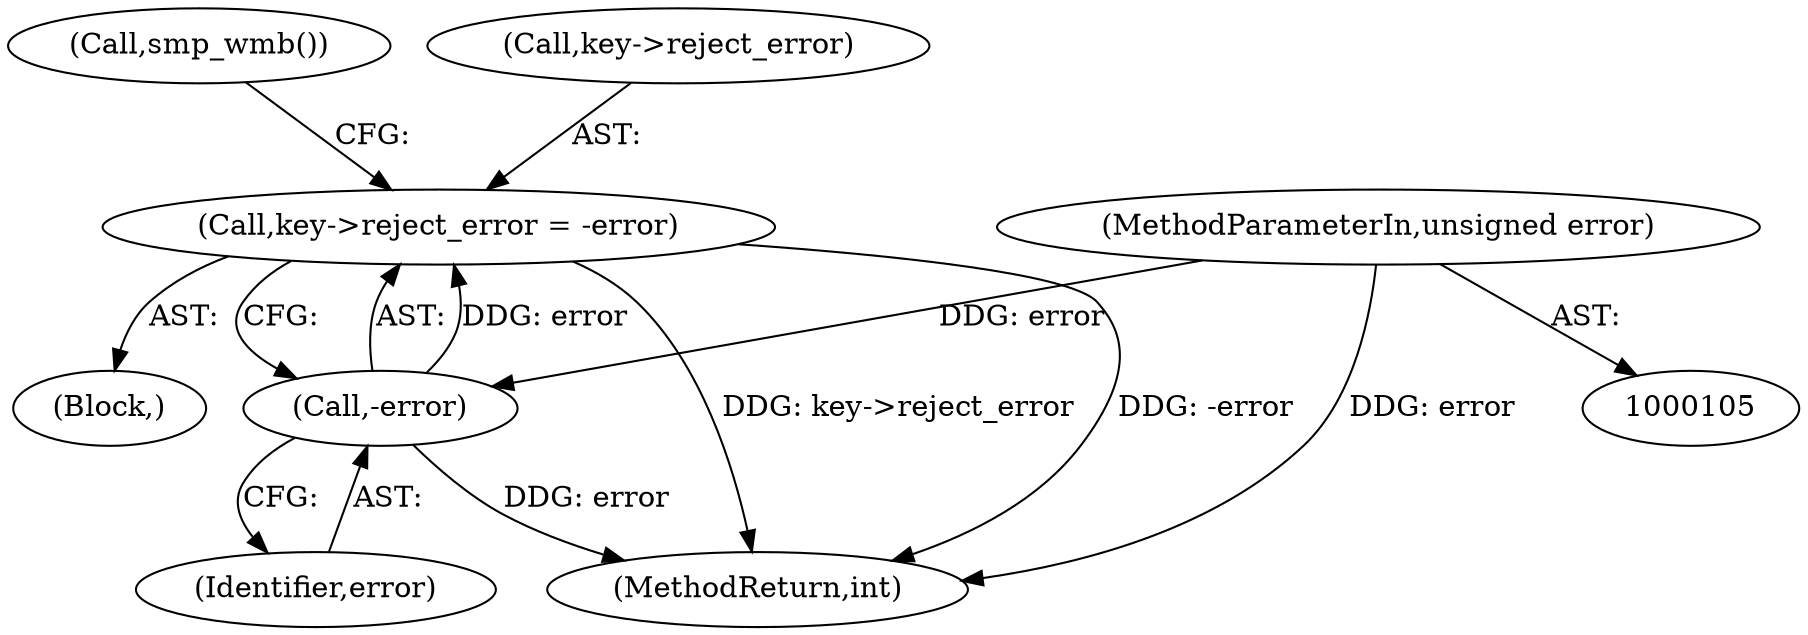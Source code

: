 digraph "0_linux_363b02dab09b3226f3bd1420dad9c72b79a42a76_6@pointer" {
"1000170" [label="(Call,key->reject_error = -error)"];
"1000174" [label="(Call,-error)"];
"1000108" [label="(MethodParameterIn,unsigned error)"];
"1000176" [label="(Call,smp_wmb())"];
"1000171" [label="(Call,key->reject_error)"];
"1000175" [label="(Identifier,error)"];
"1000174" [label="(Call,-error)"];
"1000108" [label="(MethodParameterIn,unsigned error)"];
"1000170" [label="(Call,key->reject_error = -error)"];
"1000265" [label="(MethodReturn,int)"];
"1000162" [label="(Block,)"];
"1000170" -> "1000162"  [label="AST: "];
"1000170" -> "1000174"  [label="CFG: "];
"1000171" -> "1000170"  [label="AST: "];
"1000174" -> "1000170"  [label="AST: "];
"1000176" -> "1000170"  [label="CFG: "];
"1000170" -> "1000265"  [label="DDG: key->reject_error"];
"1000170" -> "1000265"  [label="DDG: -error"];
"1000174" -> "1000170"  [label="DDG: error"];
"1000174" -> "1000175"  [label="CFG: "];
"1000175" -> "1000174"  [label="AST: "];
"1000174" -> "1000265"  [label="DDG: error"];
"1000108" -> "1000174"  [label="DDG: error"];
"1000108" -> "1000105"  [label="AST: "];
"1000108" -> "1000265"  [label="DDG: error"];
}
